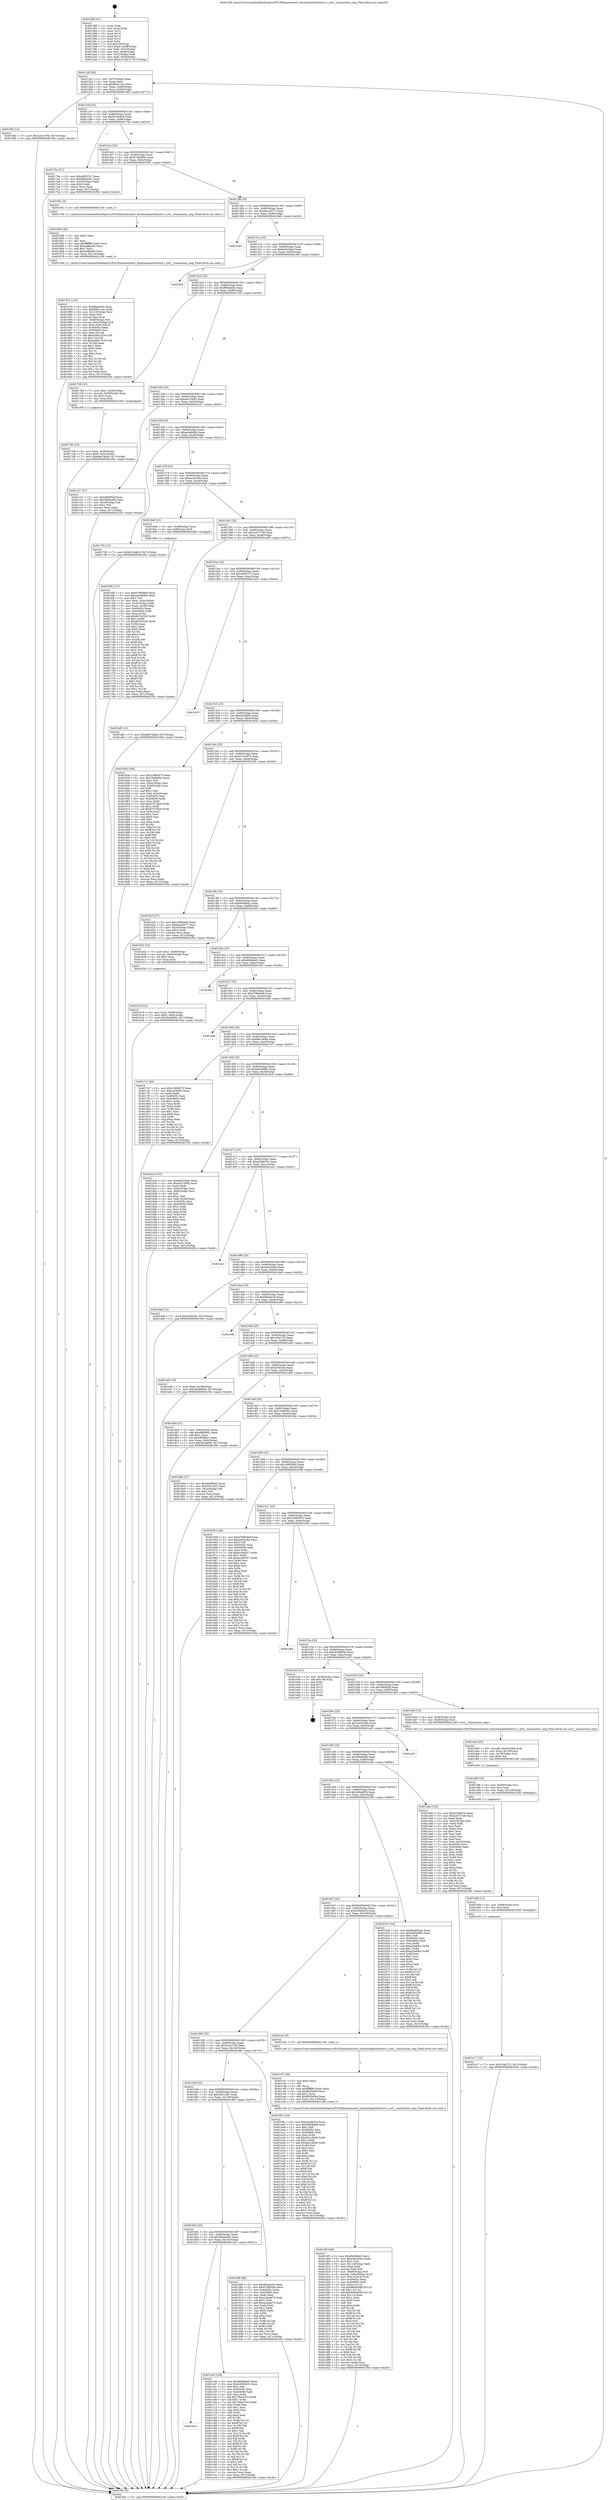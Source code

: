 digraph "0x401280" {
  label = "0x401280 (/mnt/c/Users/mathe/Desktop/tcc/POCII/binaries/extr_linuxtoolsperfutilsort.c_sort__transaction_cmp_Final-ollvm.out::main(0))"
  labelloc = "t"
  node[shape=record]

  Entry [label="",width=0.3,height=0.3,shape=circle,fillcolor=black,style=filled]
  "0x4012af" [label="{
     0x4012af [26]\l
     | [instrs]\l
     &nbsp;&nbsp;0x4012af \<+3\>: mov -0x7c(%rbp),%eax\l
     &nbsp;&nbsp;0x4012b2 \<+2\>: mov %eax,%ecx\l
     &nbsp;&nbsp;0x4012b4 \<+6\>: sub $0x809c11ec,%ecx\l
     &nbsp;&nbsp;0x4012ba \<+3\>: mov %eax,-0x80(%rbp)\l
     &nbsp;&nbsp;0x4012bd \<+6\>: mov %ecx,-0x84(%rbp)\l
     &nbsp;&nbsp;0x4012c3 \<+6\>: je 00000000004019f2 \<main+0x772\>\l
  }"]
  "0x4019f2" [label="{
     0x4019f2 [12]\l
     | [instrs]\l
     &nbsp;&nbsp;0x4019f2 \<+7\>: movl $0x5241e70d,-0x7c(%rbp)\l
     &nbsp;&nbsp;0x4019f9 \<+5\>: jmp 0000000000401f5e \<main+0xcde\>\l
  }"]
  "0x4012c9" [label="{
     0x4012c9 [25]\l
     | [instrs]\l
     &nbsp;&nbsp;0x4012c9 \<+5\>: jmp 00000000004012ce \<main+0x4e\>\l
     &nbsp;&nbsp;0x4012ce \<+3\>: mov -0x80(%rbp),%eax\l
     &nbsp;&nbsp;0x4012d1 \<+5\>: sub $0x8316a8c5,%eax\l
     &nbsp;&nbsp;0x4012d6 \<+6\>: mov %eax,-0x88(%rbp)\l
     &nbsp;&nbsp;0x4012dc \<+6\>: je 000000000040179e \<main+0x51e\>\l
  }"]
  Exit [label="",width=0.3,height=0.3,shape=circle,fillcolor=black,style=filled,peripheries=2]
  "0x40179e" [label="{
     0x40179e [27]\l
     | [instrs]\l
     &nbsp;&nbsp;0x40179e \<+5\>: mov $0xc6f557e7,%eax\l
     &nbsp;&nbsp;0x4017a3 \<+5\>: mov $0x9f6da442,%ecx\l
     &nbsp;&nbsp;0x4017a8 \<+3\>: mov -0x30(%rbp),%edx\l
     &nbsp;&nbsp;0x4017ab \<+3\>: cmp $0x0,%edx\l
     &nbsp;&nbsp;0x4017ae \<+3\>: cmove %ecx,%eax\l
     &nbsp;&nbsp;0x4017b1 \<+3\>: mov %eax,-0x7c(%rbp)\l
     &nbsp;&nbsp;0x4017b4 \<+5\>: jmp 0000000000401f5e \<main+0xcde\>\l
  }"]
  "0x4012e2" [label="{
     0x4012e2 [25]\l
     | [instrs]\l
     &nbsp;&nbsp;0x4012e2 \<+5\>: jmp 00000000004012e7 \<main+0x67\>\l
     &nbsp;&nbsp;0x4012e7 \<+3\>: mov -0x80(%rbp),%eax\l
     &nbsp;&nbsp;0x4012ea \<+5\>: sub $0x87db65bb,%eax\l
     &nbsp;&nbsp;0x4012ef \<+6\>: mov %eax,-0x8c(%rbp)\l
     &nbsp;&nbsp;0x4012f5 \<+6\>: je 0000000000401951 \<main+0x6d1\>\l
  }"]
  "0x401e17" [label="{
     0x401e17 [12]\l
     | [instrs]\l
     &nbsp;&nbsp;0x401e17 \<+7\>: movl $0x164a723,-0x7c(%rbp)\l
     &nbsp;&nbsp;0x401e1e \<+5\>: jmp 0000000000401f5e \<main+0xcde\>\l
  }"]
  "0x401951" [label="{
     0x401951 [5]\l
     | [instrs]\l
     &nbsp;&nbsp;0x401951 \<+5\>: call 0000000000401160 \<next_i\>\l
     | [calls]\l
     &nbsp;&nbsp;0x401160 \{1\} (/mnt/c/Users/mathe/Desktop/tcc/POCII/binaries/extr_linuxtoolsperfutilsort.c_sort__transaction_cmp_Final-ollvm.out::next_i)\l
  }"]
  "0x4012fb" [label="{
     0x4012fb [25]\l
     | [instrs]\l
     &nbsp;&nbsp;0x4012fb \<+5\>: jmp 0000000000401300 \<main+0x80\>\l
     &nbsp;&nbsp;0x401300 \<+3\>: mov -0x80(%rbp),%eax\l
     &nbsp;&nbsp;0x401303 \<+5\>: sub $0x9eac5077,%eax\l
     &nbsp;&nbsp;0x401308 \<+6\>: mov %eax,-0x90(%rbp)\l
     &nbsp;&nbsp;0x40130e \<+6\>: je 0000000000401640 \<main+0x3c0\>\l
  }"]
  "0x401e0b" [label="{
     0x401e0b [12]\l
     | [instrs]\l
     &nbsp;&nbsp;0x401e0b \<+4\>: mov -0x68(%rbp),%rsi\l
     &nbsp;&nbsp;0x401e0f \<+3\>: mov %rsi,%rdi\l
     &nbsp;&nbsp;0x401e12 \<+5\>: call 0000000000401030 \<free@plt\>\l
     | [calls]\l
     &nbsp;&nbsp;0x401030 \{1\} (unknown)\l
  }"]
  "0x401640" [label="{
     0x401640\l
  }", style=dashed]
  "0x401314" [label="{
     0x401314 [25]\l
     | [instrs]\l
     &nbsp;&nbsp;0x401314 \<+5\>: jmp 0000000000401319 \<main+0x99\>\l
     &nbsp;&nbsp;0x401319 \<+3\>: mov -0x80(%rbp),%eax\l
     &nbsp;&nbsp;0x40131c \<+5\>: sub $0x9ed22beb,%eax\l
     &nbsp;&nbsp;0x401321 \<+6\>: mov %eax,-0x94(%rbp)\l
     &nbsp;&nbsp;0x401327 \<+6\>: je 0000000000401f02 \<main+0xc82\>\l
  }"]
  "0x401df9" [label="{
     0x401df9 [18]\l
     | [instrs]\l
     &nbsp;&nbsp;0x401df9 \<+4\>: mov -0x58(%rbp),%rsi\l
     &nbsp;&nbsp;0x401dfd \<+3\>: mov %rsi,%rdi\l
     &nbsp;&nbsp;0x401e00 \<+6\>: mov %eax,-0x118(%rbp)\l
     &nbsp;&nbsp;0x401e06 \<+5\>: call 0000000000401030 \<free@plt\>\l
     | [calls]\l
     &nbsp;&nbsp;0x401030 \{1\} (unknown)\l
  }"]
  "0x401f02" [label="{
     0x401f02\l
  }", style=dashed]
  "0x40132d" [label="{
     0x40132d [25]\l
     | [instrs]\l
     &nbsp;&nbsp;0x40132d \<+5\>: jmp 0000000000401332 \<main+0xb2\>\l
     &nbsp;&nbsp;0x401332 \<+3\>: mov -0x80(%rbp),%eax\l
     &nbsp;&nbsp;0x401335 \<+5\>: sub $0x9f6da442,%eax\l
     &nbsp;&nbsp;0x40133a \<+6\>: mov %eax,-0x98(%rbp)\l
     &nbsp;&nbsp;0x401340 \<+6\>: je 00000000004017b9 \<main+0x539\>\l
  }"]
  "0x401de0" [label="{
     0x401de0 [25]\l
     | [instrs]\l
     &nbsp;&nbsp;0x401de0 \<+10\>: movabs $0x4020b6,%rdi\l
     &nbsp;&nbsp;0x401dea \<+4\>: mov %rax,-0x78(%rbp)\l
     &nbsp;&nbsp;0x401dee \<+4\>: mov -0x78(%rbp),%rsi\l
     &nbsp;&nbsp;0x401df2 \<+2\>: mov $0x0,%al\l
     &nbsp;&nbsp;0x401df4 \<+5\>: call 0000000000401040 \<printf@plt\>\l
     | [calls]\l
     &nbsp;&nbsp;0x401040 \{1\} (unknown)\l
  }"]
  "0x4017b9" [label="{
     0x4017b9 [23]\l
     | [instrs]\l
     &nbsp;&nbsp;0x4017b9 \<+7\>: movl $0x1,-0x50(%rbp)\l
     &nbsp;&nbsp;0x4017c0 \<+4\>: movslq -0x50(%rbp),%rax\l
     &nbsp;&nbsp;0x4017c4 \<+4\>: shl $0x3,%rax\l
     &nbsp;&nbsp;0x4017c8 \<+3\>: mov %rax,%rdi\l
     &nbsp;&nbsp;0x4017cb \<+5\>: call 0000000000401050 \<malloc@plt\>\l
     | [calls]\l
     &nbsp;&nbsp;0x401050 \{1\} (unknown)\l
  }"]
  "0x401346" [label="{
     0x401346 [25]\l
     | [instrs]\l
     &nbsp;&nbsp;0x401346 \<+5\>: jmp 000000000040134b \<main+0xcb\>\l
     &nbsp;&nbsp;0x40134b \<+3\>: mov -0x80(%rbp),%eax\l
     &nbsp;&nbsp;0x40134e \<+5\>: sub $0xa0c15b93,%eax\l
     &nbsp;&nbsp;0x401353 \<+6\>: mov %eax,-0x9c(%rbp)\l
     &nbsp;&nbsp;0x401359 \<+6\>: je 0000000000401c27 \<main+0x9a7\>\l
  }"]
  "0x401cff" [label="{
     0x401cff [169]\l
     | [instrs]\l
     &nbsp;&nbsp;0x401cff \<+5\>: mov $0xd6d08ad2,%ecx\l
     &nbsp;&nbsp;0x401d04 \<+5\>: mov $0xe4b020ee,%edx\l
     &nbsp;&nbsp;0x401d09 \<+3\>: mov $0x1,%sil\l
     &nbsp;&nbsp;0x401d0c \<+6\>: mov -0x114(%rbp),%edi\l
     &nbsp;&nbsp;0x401d12 \<+3\>: imul %eax,%edi\l
     &nbsp;&nbsp;0x401d15 \<+3\>: movslq %edi,%r8\l
     &nbsp;&nbsp;0x401d18 \<+4\>: mov -0x68(%rbp),%r9\l
     &nbsp;&nbsp;0x401d1c \<+4\>: movslq -0x6c(%rbp),%r10\l
     &nbsp;&nbsp;0x401d20 \<+4\>: mov %r8,(%r9,%r10,8)\l
     &nbsp;&nbsp;0x401d24 \<+7\>: mov 0x40405c,%eax\l
     &nbsp;&nbsp;0x401d2b \<+7\>: mov 0x404060,%edi\l
     &nbsp;&nbsp;0x401d32 \<+3\>: mov %eax,%r11d\l
     &nbsp;&nbsp;0x401d35 \<+7\>: sub $0x96dc85d8,%r11d\l
     &nbsp;&nbsp;0x401d3c \<+4\>: sub $0x1,%r11d\l
     &nbsp;&nbsp;0x401d40 \<+7\>: add $0x96dc85d8,%r11d\l
     &nbsp;&nbsp;0x401d47 \<+4\>: imul %r11d,%eax\l
     &nbsp;&nbsp;0x401d4b \<+3\>: and $0x1,%eax\l
     &nbsp;&nbsp;0x401d4e \<+3\>: cmp $0x0,%eax\l
     &nbsp;&nbsp;0x401d51 \<+3\>: sete %bl\l
     &nbsp;&nbsp;0x401d54 \<+3\>: cmp $0xa,%edi\l
     &nbsp;&nbsp;0x401d57 \<+4\>: setl %r14b\l
     &nbsp;&nbsp;0x401d5b \<+3\>: mov %bl,%r15b\l
     &nbsp;&nbsp;0x401d5e \<+4\>: xor $0xff,%r15b\l
     &nbsp;&nbsp;0x401d62 \<+3\>: mov %r14b,%r12b\l
     &nbsp;&nbsp;0x401d65 \<+4\>: xor $0xff,%r12b\l
     &nbsp;&nbsp;0x401d69 \<+4\>: xor $0x0,%sil\l
     &nbsp;&nbsp;0x401d6d \<+3\>: mov %r15b,%r13b\l
     &nbsp;&nbsp;0x401d70 \<+4\>: and $0x0,%r13b\l
     &nbsp;&nbsp;0x401d74 \<+3\>: and %sil,%bl\l
     &nbsp;&nbsp;0x401d77 \<+3\>: mov %r12b,%al\l
     &nbsp;&nbsp;0x401d7a \<+2\>: and $0x0,%al\l
     &nbsp;&nbsp;0x401d7c \<+3\>: and %sil,%r14b\l
     &nbsp;&nbsp;0x401d7f \<+3\>: or %bl,%r13b\l
     &nbsp;&nbsp;0x401d82 \<+3\>: or %r14b,%al\l
     &nbsp;&nbsp;0x401d85 \<+3\>: xor %al,%r13b\l
     &nbsp;&nbsp;0x401d88 \<+3\>: or %r12b,%r15b\l
     &nbsp;&nbsp;0x401d8b \<+4\>: xor $0xff,%r15b\l
     &nbsp;&nbsp;0x401d8f \<+4\>: or $0x0,%sil\l
     &nbsp;&nbsp;0x401d93 \<+3\>: and %sil,%r15b\l
     &nbsp;&nbsp;0x401d96 \<+3\>: or %r15b,%r13b\l
     &nbsp;&nbsp;0x401d99 \<+4\>: test $0x1,%r13b\l
     &nbsp;&nbsp;0x401d9d \<+3\>: cmovne %edx,%ecx\l
     &nbsp;&nbsp;0x401da0 \<+3\>: mov %ecx,-0x7c(%rbp)\l
     &nbsp;&nbsp;0x401da3 \<+5\>: jmp 0000000000401f5e \<main+0xcde\>\l
  }"]
  "0x401c27" [label="{
     0x401c27 [27]\l
     | [instrs]\l
     &nbsp;&nbsp;0x401c27 \<+5\>: mov $0x28bfd5af,%eax\l
     &nbsp;&nbsp;0x401c2c \<+5\>: mov $0x59b4e4d0,%ecx\l
     &nbsp;&nbsp;0x401c31 \<+3\>: mov -0x29(%rbp),%dl\l
     &nbsp;&nbsp;0x401c34 \<+3\>: test $0x1,%dl\l
     &nbsp;&nbsp;0x401c37 \<+3\>: cmovne %ecx,%eax\l
     &nbsp;&nbsp;0x401c3a \<+3\>: mov %eax,-0x7c(%rbp)\l
     &nbsp;&nbsp;0x401c3d \<+5\>: jmp 0000000000401f5e \<main+0xcde\>\l
  }"]
  "0x40135f" [label="{
     0x40135f [25]\l
     | [instrs]\l
     &nbsp;&nbsp;0x40135f \<+5\>: jmp 0000000000401364 \<main+0xe4\>\l
     &nbsp;&nbsp;0x401364 \<+3\>: mov -0x80(%rbp),%eax\l
     &nbsp;&nbsp;0x401367 \<+5\>: sub $0xaeba8db4,%eax\l
     &nbsp;&nbsp;0x40136c \<+6\>: mov %eax,-0xa0(%rbp)\l
     &nbsp;&nbsp;0x401372 \<+6\>: je 0000000000401792 \<main+0x512\>\l
  }"]
  "0x401cd7" [label="{
     0x401cd7 [40]\l
     | [instrs]\l
     &nbsp;&nbsp;0x401cd7 \<+5\>: mov $0x2,%ecx\l
     &nbsp;&nbsp;0x401cdc \<+1\>: cltd\l
     &nbsp;&nbsp;0x401cdd \<+2\>: idiv %ecx\l
     &nbsp;&nbsp;0x401cdf \<+6\>: imul $0xfffffffe,%edx,%ecx\l
     &nbsp;&nbsp;0x401ce5 \<+6\>: sub $0xf835a564,%ecx\l
     &nbsp;&nbsp;0x401ceb \<+3\>: add $0x1,%ecx\l
     &nbsp;&nbsp;0x401cee \<+6\>: add $0xf835a564,%ecx\l
     &nbsp;&nbsp;0x401cf4 \<+6\>: mov %ecx,-0x114(%rbp)\l
     &nbsp;&nbsp;0x401cfa \<+5\>: call 0000000000401160 \<next_i\>\l
     | [calls]\l
     &nbsp;&nbsp;0x401160 \{1\} (/mnt/c/Users/mathe/Desktop/tcc/POCII/binaries/extr_linuxtoolsperfutilsort.c_sort__transaction_cmp_Final-ollvm.out::next_i)\l
  }"]
  "0x401792" [label="{
     0x401792 [12]\l
     | [instrs]\l
     &nbsp;&nbsp;0x401792 \<+7\>: movl $0x8316a8c5,-0x7c(%rbp)\l
     &nbsp;&nbsp;0x401799 \<+5\>: jmp 0000000000401f5e \<main+0xcde\>\l
  }"]
  "0x401378" [label="{
     0x401378 [25]\l
     | [instrs]\l
     &nbsp;&nbsp;0x401378 \<+5\>: jmp 000000000040137d \<main+0xfd\>\l
     &nbsp;&nbsp;0x40137d \<+3\>: mov -0x80(%rbp),%eax\l
     &nbsp;&nbsp;0x401380 \<+5\>: sub $0xaec9cc6a,%eax\l
     &nbsp;&nbsp;0x401385 \<+6\>: mov %eax,-0xa4(%rbp)\l
     &nbsp;&nbsp;0x40138b \<+6\>: je 00000000004016e8 \<main+0x468\>\l
  }"]
  "0x40161b" [label="{
     0x40161b\l
  }", style=dashed]
  "0x4016e8" [label="{
     0x4016e8 [13]\l
     | [instrs]\l
     &nbsp;&nbsp;0x4016e8 \<+4\>: mov -0x48(%rbp),%rax\l
     &nbsp;&nbsp;0x4016ec \<+4\>: mov 0x8(%rax),%rdi\l
     &nbsp;&nbsp;0x4016f0 \<+5\>: call 0000000000401060 \<atoi@plt\>\l
     | [calls]\l
     &nbsp;&nbsp;0x401060 \{1\} (unknown)\l
  }"]
  "0x401391" [label="{
     0x401391 [25]\l
     | [instrs]\l
     &nbsp;&nbsp;0x401391 \<+5\>: jmp 0000000000401396 \<main+0x116\>\l
     &nbsp;&nbsp;0x401396 \<+3\>: mov -0x80(%rbp),%eax\l
     &nbsp;&nbsp;0x401399 \<+5\>: sub $0xc2d737a9,%eax\l
     &nbsp;&nbsp;0x40139e \<+6\>: mov %eax,-0xa8(%rbp)\l
     &nbsp;&nbsp;0x4013a4 \<+6\>: je 0000000000401af6 \<main+0x876\>\l
  }"]
  "0x401c42" [label="{
     0x401c42 [144]\l
     | [instrs]\l
     &nbsp;&nbsp;0x401c42 \<+5\>: mov $0xd6d08ad2,%eax\l
     &nbsp;&nbsp;0x401c47 \<+5\>: mov $0x429d0e33,%ecx\l
     &nbsp;&nbsp;0x401c4c \<+2\>: mov $0x1,%dl\l
     &nbsp;&nbsp;0x401c4e \<+7\>: mov 0x40405c,%esi\l
     &nbsp;&nbsp;0x401c55 \<+7\>: mov 0x404060,%edi\l
     &nbsp;&nbsp;0x401c5c \<+3\>: mov %esi,%r8d\l
     &nbsp;&nbsp;0x401c5f \<+7\>: add $0x74be4703,%r8d\l
     &nbsp;&nbsp;0x401c66 \<+4\>: sub $0x1,%r8d\l
     &nbsp;&nbsp;0x401c6a \<+7\>: sub $0x74be4703,%r8d\l
     &nbsp;&nbsp;0x401c71 \<+4\>: imul %r8d,%esi\l
     &nbsp;&nbsp;0x401c75 \<+3\>: and $0x1,%esi\l
     &nbsp;&nbsp;0x401c78 \<+3\>: cmp $0x0,%esi\l
     &nbsp;&nbsp;0x401c7b \<+4\>: sete %r9b\l
     &nbsp;&nbsp;0x401c7f \<+3\>: cmp $0xa,%edi\l
     &nbsp;&nbsp;0x401c82 \<+4\>: setl %r10b\l
     &nbsp;&nbsp;0x401c86 \<+3\>: mov %r9b,%r11b\l
     &nbsp;&nbsp;0x401c89 \<+4\>: xor $0xff,%r11b\l
     &nbsp;&nbsp;0x401c8d \<+3\>: mov %r10b,%bl\l
     &nbsp;&nbsp;0x401c90 \<+3\>: xor $0xff,%bl\l
     &nbsp;&nbsp;0x401c93 \<+3\>: xor $0x1,%dl\l
     &nbsp;&nbsp;0x401c96 \<+3\>: mov %r11b,%r14b\l
     &nbsp;&nbsp;0x401c99 \<+4\>: and $0xff,%r14b\l
     &nbsp;&nbsp;0x401c9d \<+3\>: and %dl,%r9b\l
     &nbsp;&nbsp;0x401ca0 \<+3\>: mov %bl,%r15b\l
     &nbsp;&nbsp;0x401ca3 \<+4\>: and $0xff,%r15b\l
     &nbsp;&nbsp;0x401ca7 \<+3\>: and %dl,%r10b\l
     &nbsp;&nbsp;0x401caa \<+3\>: or %r9b,%r14b\l
     &nbsp;&nbsp;0x401cad \<+3\>: or %r10b,%r15b\l
     &nbsp;&nbsp;0x401cb0 \<+3\>: xor %r15b,%r14b\l
     &nbsp;&nbsp;0x401cb3 \<+3\>: or %bl,%r11b\l
     &nbsp;&nbsp;0x401cb6 \<+4\>: xor $0xff,%r11b\l
     &nbsp;&nbsp;0x401cba \<+3\>: or $0x1,%dl\l
     &nbsp;&nbsp;0x401cbd \<+3\>: and %dl,%r11b\l
     &nbsp;&nbsp;0x401cc0 \<+3\>: or %r11b,%r14b\l
     &nbsp;&nbsp;0x401cc3 \<+4\>: test $0x1,%r14b\l
     &nbsp;&nbsp;0x401cc7 \<+3\>: cmovne %ecx,%eax\l
     &nbsp;&nbsp;0x401cca \<+3\>: mov %eax,-0x7c(%rbp)\l
     &nbsp;&nbsp;0x401ccd \<+5\>: jmp 0000000000401f5e \<main+0xcde\>\l
  }"]
  "0x401af6" [label="{
     0x401af6 [12]\l
     | [instrs]\l
     &nbsp;&nbsp;0x401af6 \<+7\>: movl $0xd8e7abbb,-0x7c(%rbp)\l
     &nbsp;&nbsp;0x401afd \<+5\>: jmp 0000000000401f5e \<main+0xcde\>\l
  }"]
  "0x4013aa" [label="{
     0x4013aa [25]\l
     | [instrs]\l
     &nbsp;&nbsp;0x4013aa \<+5\>: jmp 00000000004013af \<main+0x12f\>\l
     &nbsp;&nbsp;0x4013af \<+3\>: mov -0x80(%rbp),%eax\l
     &nbsp;&nbsp;0x4013b2 \<+5\>: sub $0xc6f557e7,%eax\l
     &nbsp;&nbsp;0x4013b7 \<+6\>: mov %eax,-0xac(%rbp)\l
     &nbsp;&nbsp;0x4013bd \<+6\>: je 0000000000401e23 \<main+0xba3\>\l
  }"]
  "0x401b19" [label="{
     0x401b19 [23]\l
     | [instrs]\l
     &nbsp;&nbsp;0x401b19 \<+4\>: mov %rax,-0x68(%rbp)\l
     &nbsp;&nbsp;0x401b1d \<+7\>: movl $0x0,-0x6c(%rbp)\l
     &nbsp;&nbsp;0x401b24 \<+7\>: movl $0x3b5a8f36,-0x7c(%rbp)\l
     &nbsp;&nbsp;0x401b2b \<+5\>: jmp 0000000000401f5e \<main+0xcde\>\l
  }"]
  "0x401e23" [label="{
     0x401e23\l
  }", style=dashed]
  "0x4013c3" [label="{
     0x4013c3 [25]\l
     | [instrs]\l
     &nbsp;&nbsp;0x4013c3 \<+5\>: jmp 00000000004013c8 \<main+0x148\>\l
     &nbsp;&nbsp;0x4013c8 \<+3\>: mov -0x80(%rbp),%eax\l
     &nbsp;&nbsp;0x4013cb \<+5\>: sub $0xca25fd5c,%eax\l
     &nbsp;&nbsp;0x4013d0 \<+6\>: mov %eax,-0xb0(%rbp)\l
     &nbsp;&nbsp;0x4013d6 \<+6\>: je 000000000040183a \<main+0x5ba\>\l
  }"]
  "0x40197e" [label="{
     0x40197e [116]\l
     | [instrs]\l
     &nbsp;&nbsp;0x40197e \<+5\>: mov $0xf9dabe3e,%ecx\l
     &nbsp;&nbsp;0x401983 \<+5\>: mov $0x809c11ec,%edx\l
     &nbsp;&nbsp;0x401988 \<+6\>: mov -0x110(%rbp),%esi\l
     &nbsp;&nbsp;0x40198e \<+3\>: imul %eax,%esi\l
     &nbsp;&nbsp;0x401991 \<+3\>: movslq %esi,%rdi\l
     &nbsp;&nbsp;0x401994 \<+4\>: mov -0x58(%rbp),%r8\l
     &nbsp;&nbsp;0x401998 \<+4\>: movslq -0x5c(%rbp),%r9\l
     &nbsp;&nbsp;0x40199c \<+4\>: mov %rdi,(%r8,%r9,8)\l
     &nbsp;&nbsp;0x4019a0 \<+7\>: mov 0x40405c,%eax\l
     &nbsp;&nbsp;0x4019a7 \<+7\>: mov 0x404060,%esi\l
     &nbsp;&nbsp;0x4019ae \<+3\>: mov %eax,%r10d\l
     &nbsp;&nbsp;0x4019b1 \<+7\>: add $0xacfdb13f,%r10d\l
     &nbsp;&nbsp;0x4019b8 \<+4\>: sub $0x1,%r10d\l
     &nbsp;&nbsp;0x4019bc \<+7\>: sub $0xacfdb13f,%r10d\l
     &nbsp;&nbsp;0x4019c3 \<+4\>: imul %r10d,%eax\l
     &nbsp;&nbsp;0x4019c7 \<+3\>: and $0x1,%eax\l
     &nbsp;&nbsp;0x4019ca \<+3\>: cmp $0x0,%eax\l
     &nbsp;&nbsp;0x4019cd \<+4\>: sete %r11b\l
     &nbsp;&nbsp;0x4019d1 \<+3\>: cmp $0xa,%esi\l
     &nbsp;&nbsp;0x4019d4 \<+3\>: setl %bl\l
     &nbsp;&nbsp;0x4019d7 \<+3\>: mov %r11b,%r14b\l
     &nbsp;&nbsp;0x4019da \<+3\>: and %bl,%r14b\l
     &nbsp;&nbsp;0x4019dd \<+3\>: xor %bl,%r11b\l
     &nbsp;&nbsp;0x4019e0 \<+3\>: or %r11b,%r14b\l
     &nbsp;&nbsp;0x4019e3 \<+4\>: test $0x1,%r14b\l
     &nbsp;&nbsp;0x4019e7 \<+3\>: cmovne %edx,%ecx\l
     &nbsp;&nbsp;0x4019ea \<+3\>: mov %ecx,-0x7c(%rbp)\l
     &nbsp;&nbsp;0x4019ed \<+5\>: jmp 0000000000401f5e \<main+0xcde\>\l
  }"]
  "0x40183a" [label="{
     0x40183a [164]\l
     | [instrs]\l
     &nbsp;&nbsp;0x40183a \<+5\>: mov $0x23994975,%eax\l
     &nbsp;&nbsp;0x40183f \<+5\>: mov $0x13e8095c,%ecx\l
     &nbsp;&nbsp;0x401844 \<+2\>: mov $0x1,%dl\l
     &nbsp;&nbsp;0x401846 \<+3\>: mov -0x5c(%rbp),%esi\l
     &nbsp;&nbsp;0x401849 \<+3\>: cmp -0x50(%rbp),%esi\l
     &nbsp;&nbsp;0x40184c \<+4\>: setl %dil\l
     &nbsp;&nbsp;0x401850 \<+4\>: and $0x1,%dil\l
     &nbsp;&nbsp;0x401854 \<+4\>: mov %dil,-0x2a(%rbp)\l
     &nbsp;&nbsp;0x401858 \<+7\>: mov 0x40405c,%esi\l
     &nbsp;&nbsp;0x40185f \<+8\>: mov 0x404060,%r8d\l
     &nbsp;&nbsp;0x401867 \<+3\>: mov %esi,%r9d\l
     &nbsp;&nbsp;0x40186a \<+7\>: add $0x6747dfa9,%r9d\l
     &nbsp;&nbsp;0x401871 \<+4\>: sub $0x1,%r9d\l
     &nbsp;&nbsp;0x401875 \<+7\>: sub $0x6747dfa9,%r9d\l
     &nbsp;&nbsp;0x40187c \<+4\>: imul %r9d,%esi\l
     &nbsp;&nbsp;0x401880 \<+3\>: and $0x1,%esi\l
     &nbsp;&nbsp;0x401883 \<+3\>: cmp $0x0,%esi\l
     &nbsp;&nbsp;0x401886 \<+4\>: sete %dil\l
     &nbsp;&nbsp;0x40188a \<+4\>: cmp $0xa,%r8d\l
     &nbsp;&nbsp;0x40188e \<+4\>: setl %r10b\l
     &nbsp;&nbsp;0x401892 \<+3\>: mov %dil,%r11b\l
     &nbsp;&nbsp;0x401895 \<+4\>: xor $0xff,%r11b\l
     &nbsp;&nbsp;0x401899 \<+3\>: mov %r10b,%bl\l
     &nbsp;&nbsp;0x40189c \<+3\>: xor $0xff,%bl\l
     &nbsp;&nbsp;0x40189f \<+3\>: xor $0x0,%dl\l
     &nbsp;&nbsp;0x4018a2 \<+3\>: mov %r11b,%r14b\l
     &nbsp;&nbsp;0x4018a5 \<+4\>: and $0x0,%r14b\l
     &nbsp;&nbsp;0x4018a9 \<+3\>: and %dl,%dil\l
     &nbsp;&nbsp;0x4018ac \<+3\>: mov %bl,%r15b\l
     &nbsp;&nbsp;0x4018af \<+4\>: and $0x0,%r15b\l
     &nbsp;&nbsp;0x4018b3 \<+3\>: and %dl,%r10b\l
     &nbsp;&nbsp;0x4018b6 \<+3\>: or %dil,%r14b\l
     &nbsp;&nbsp;0x4018b9 \<+3\>: or %r10b,%r15b\l
     &nbsp;&nbsp;0x4018bc \<+3\>: xor %r15b,%r14b\l
     &nbsp;&nbsp;0x4018bf \<+3\>: or %bl,%r11b\l
     &nbsp;&nbsp;0x4018c2 \<+4\>: xor $0xff,%r11b\l
     &nbsp;&nbsp;0x4018c6 \<+3\>: or $0x0,%dl\l
     &nbsp;&nbsp;0x4018c9 \<+3\>: and %dl,%r11b\l
     &nbsp;&nbsp;0x4018cc \<+3\>: or %r11b,%r14b\l
     &nbsp;&nbsp;0x4018cf \<+4\>: test $0x1,%r14b\l
     &nbsp;&nbsp;0x4018d3 \<+3\>: cmovne %ecx,%eax\l
     &nbsp;&nbsp;0x4018d6 \<+3\>: mov %eax,-0x7c(%rbp)\l
     &nbsp;&nbsp;0x4018d9 \<+5\>: jmp 0000000000401f5e \<main+0xcde\>\l
  }"]
  "0x4013dc" [label="{
     0x4013dc [25]\l
     | [instrs]\l
     &nbsp;&nbsp;0x4013dc \<+5\>: jmp 00000000004013e1 \<main+0x161\>\l
     &nbsp;&nbsp;0x4013e1 \<+3\>: mov -0x80(%rbp),%eax\l
     &nbsp;&nbsp;0x4013e4 \<+5\>: sub $0xd1314673,%eax\l
     &nbsp;&nbsp;0x4013e9 \<+6\>: mov %eax,-0xb4(%rbp)\l
     &nbsp;&nbsp;0x4013ef \<+6\>: je 0000000000401625 \<main+0x3a5\>\l
  }"]
  "0x401956" [label="{
     0x401956 [40]\l
     | [instrs]\l
     &nbsp;&nbsp;0x401956 \<+5\>: mov $0x2,%ecx\l
     &nbsp;&nbsp;0x40195b \<+1\>: cltd\l
     &nbsp;&nbsp;0x40195c \<+2\>: idiv %ecx\l
     &nbsp;&nbsp;0x40195e \<+6\>: imul $0xfffffffe,%edx,%ecx\l
     &nbsp;&nbsp;0x401964 \<+6\>: add $0xeaf8da60,%ecx\l
     &nbsp;&nbsp;0x40196a \<+3\>: add $0x1,%ecx\l
     &nbsp;&nbsp;0x40196d \<+6\>: sub $0xeaf8da60,%ecx\l
     &nbsp;&nbsp;0x401973 \<+6\>: mov %ecx,-0x110(%rbp)\l
     &nbsp;&nbsp;0x401979 \<+5\>: call 0000000000401160 \<next_i\>\l
     | [calls]\l
     &nbsp;&nbsp;0x401160 \{1\} (/mnt/c/Users/mathe/Desktop/tcc/POCII/binaries/extr_linuxtoolsperfutilsort.c_sort__transaction_cmp_Final-ollvm.out::next_i)\l
  }"]
  "0x401625" [label="{
     0x401625 [27]\l
     | [instrs]\l
     &nbsp;&nbsp;0x401625 \<+5\>: mov $0x19f9264b,%eax\l
     &nbsp;&nbsp;0x40162a \<+5\>: mov $0x9eac5077,%ecx\l
     &nbsp;&nbsp;0x40162f \<+3\>: mov -0x34(%rbp),%edx\l
     &nbsp;&nbsp;0x401632 \<+3\>: cmp $0x2,%edx\l
     &nbsp;&nbsp;0x401635 \<+3\>: cmovne %ecx,%eax\l
     &nbsp;&nbsp;0x401638 \<+3\>: mov %eax,-0x7c(%rbp)\l
     &nbsp;&nbsp;0x40163b \<+5\>: jmp 0000000000401f5e \<main+0xcde\>\l
  }"]
  "0x4013f5" [label="{
     0x4013f5 [25]\l
     | [instrs]\l
     &nbsp;&nbsp;0x4013f5 \<+5\>: jmp 00000000004013fa \<main+0x17a\>\l
     &nbsp;&nbsp;0x4013fa \<+3\>: mov -0x80(%rbp),%eax\l
     &nbsp;&nbsp;0x4013fd \<+5\>: sub $0xd64fb0a2,%eax\l
     &nbsp;&nbsp;0x401402 \<+6\>: mov %eax,-0xb8(%rbp)\l
     &nbsp;&nbsp;0x401408 \<+6\>: je 0000000000401b02 \<main+0x882\>\l
  }"]
  "0x401f5e" [label="{
     0x401f5e [5]\l
     | [instrs]\l
     &nbsp;&nbsp;0x401f5e \<+5\>: jmp 00000000004012af \<main+0x2f\>\l
  }"]
  "0x401280" [label="{
     0x401280 [47]\l
     | [instrs]\l
     &nbsp;&nbsp;0x401280 \<+1\>: push %rbp\l
     &nbsp;&nbsp;0x401281 \<+3\>: mov %rsp,%rbp\l
     &nbsp;&nbsp;0x401284 \<+2\>: push %r15\l
     &nbsp;&nbsp;0x401286 \<+2\>: push %r14\l
     &nbsp;&nbsp;0x401288 \<+2\>: push %r13\l
     &nbsp;&nbsp;0x40128a \<+2\>: push %r12\l
     &nbsp;&nbsp;0x40128c \<+1\>: push %rbx\l
     &nbsp;&nbsp;0x40128d \<+7\>: sub $0x108,%rsp\l
     &nbsp;&nbsp;0x401294 \<+7\>: movl $0x0,-0x38(%rbp)\l
     &nbsp;&nbsp;0x40129b \<+3\>: mov %edi,-0x3c(%rbp)\l
     &nbsp;&nbsp;0x40129e \<+4\>: mov %rsi,-0x48(%rbp)\l
     &nbsp;&nbsp;0x4012a2 \<+3\>: mov -0x3c(%rbp),%edi\l
     &nbsp;&nbsp;0x4012a5 \<+3\>: mov %edi,-0x34(%rbp)\l
     &nbsp;&nbsp;0x4012a8 \<+7\>: movl $0xd1314673,-0x7c(%rbp)\l
  }"]
  "0x401602" [label="{
     0x401602 [25]\l
     | [instrs]\l
     &nbsp;&nbsp;0x401602 \<+5\>: jmp 0000000000401607 \<main+0x387\>\l
     &nbsp;&nbsp;0x401607 \<+3\>: mov -0x80(%rbp),%eax\l
     &nbsp;&nbsp;0x40160a \<+5\>: sub $0x59b4e4d0,%eax\l
     &nbsp;&nbsp;0x40160f \<+6\>: mov %eax,-0x10c(%rbp)\l
     &nbsp;&nbsp;0x401615 \<+6\>: je 0000000000401c42 \<main+0x9c2\>\l
  }"]
  "0x401b02" [label="{
     0x401b02 [23]\l
     | [instrs]\l
     &nbsp;&nbsp;0x401b02 \<+7\>: movl $0x1,-0x60(%rbp)\l
     &nbsp;&nbsp;0x401b09 \<+4\>: movslq -0x60(%rbp),%rax\l
     &nbsp;&nbsp;0x401b0d \<+4\>: shl $0x3,%rax\l
     &nbsp;&nbsp;0x401b11 \<+3\>: mov %rax,%rdi\l
     &nbsp;&nbsp;0x401b14 \<+5\>: call 0000000000401050 \<malloc@plt\>\l
     | [calls]\l
     &nbsp;&nbsp;0x401050 \{1\} (unknown)\l
  }"]
  "0x40140e" [label="{
     0x40140e [25]\l
     | [instrs]\l
     &nbsp;&nbsp;0x40140e \<+5\>: jmp 0000000000401413 \<main+0x193\>\l
     &nbsp;&nbsp;0x401413 \<+3\>: mov -0x80(%rbp),%eax\l
     &nbsp;&nbsp;0x401416 \<+5\>: sub $0xd6d08ad2,%eax\l
     &nbsp;&nbsp;0x40141b \<+6\>: mov %eax,-0xbc(%rbp)\l
     &nbsp;&nbsp;0x401421 \<+6\>: je 0000000000401f0e \<main+0xc8e\>\l
  }"]
  "0x4018f9" [label="{
     0x4018f9 [88]\l
     | [instrs]\l
     &nbsp;&nbsp;0x4018f9 \<+5\>: mov $0xf9dabe3e,%eax\l
     &nbsp;&nbsp;0x4018fe \<+5\>: mov $0x87db65bb,%ecx\l
     &nbsp;&nbsp;0x401903 \<+7\>: mov 0x40405c,%edx\l
     &nbsp;&nbsp;0x40190a \<+7\>: mov 0x404060,%esi\l
     &nbsp;&nbsp;0x401911 \<+2\>: mov %edx,%edi\l
     &nbsp;&nbsp;0x401913 \<+6\>: sub $0xa2aade7d,%edi\l
     &nbsp;&nbsp;0x401919 \<+3\>: sub $0x1,%edi\l
     &nbsp;&nbsp;0x40191c \<+6\>: add $0xa2aade7d,%edi\l
     &nbsp;&nbsp;0x401922 \<+3\>: imul %edi,%edx\l
     &nbsp;&nbsp;0x401925 \<+3\>: and $0x1,%edx\l
     &nbsp;&nbsp;0x401928 \<+3\>: cmp $0x0,%edx\l
     &nbsp;&nbsp;0x40192b \<+4\>: sete %r8b\l
     &nbsp;&nbsp;0x40192f \<+3\>: cmp $0xa,%esi\l
     &nbsp;&nbsp;0x401932 \<+4\>: setl %r9b\l
     &nbsp;&nbsp;0x401936 \<+3\>: mov %r8b,%r10b\l
     &nbsp;&nbsp;0x401939 \<+3\>: and %r9b,%r10b\l
     &nbsp;&nbsp;0x40193c \<+3\>: xor %r9b,%r8b\l
     &nbsp;&nbsp;0x40193f \<+3\>: or %r8b,%r10b\l
     &nbsp;&nbsp;0x401942 \<+4\>: test $0x1,%r10b\l
     &nbsp;&nbsp;0x401946 \<+3\>: cmovne %ecx,%eax\l
     &nbsp;&nbsp;0x401949 \<+3\>: mov %eax,-0x7c(%rbp)\l
     &nbsp;&nbsp;0x40194c \<+5\>: jmp 0000000000401f5e \<main+0xcde\>\l
  }"]
  "0x401f0e" [label="{
     0x401f0e\l
  }", style=dashed]
  "0x401427" [label="{
     0x401427 [25]\l
     | [instrs]\l
     &nbsp;&nbsp;0x401427 \<+5\>: jmp 000000000040142c \<main+0x1ac\>\l
     &nbsp;&nbsp;0x40142c \<+3\>: mov -0x80(%rbp),%eax\l
     &nbsp;&nbsp;0x40142f \<+5\>: sub $0xd7966de9,%eax\l
     &nbsp;&nbsp;0x401434 \<+6\>: mov %eax,-0xc0(%rbp)\l
     &nbsp;&nbsp;0x40143a \<+6\>: je 0000000000401e68 \<main+0xbe8\>\l
  }"]
  "0x4015e9" [label="{
     0x4015e9 [25]\l
     | [instrs]\l
     &nbsp;&nbsp;0x4015e9 \<+5\>: jmp 00000000004015ee \<main+0x36e\>\l
     &nbsp;&nbsp;0x4015ee \<+3\>: mov -0x80(%rbp),%eax\l
     &nbsp;&nbsp;0x4015f1 \<+5\>: sub $0x53f1c2d1,%eax\l
     &nbsp;&nbsp;0x4015f6 \<+6\>: mov %eax,-0x108(%rbp)\l
     &nbsp;&nbsp;0x4015fc \<+6\>: je 00000000004018f9 \<main+0x679\>\l
  }"]
  "0x401e68" [label="{
     0x401e68\l
  }", style=dashed]
  "0x401440" [label="{
     0x401440 [25]\l
     | [instrs]\l
     &nbsp;&nbsp;0x401440 \<+5\>: jmp 0000000000401445 \<main+0x1c5\>\l
     &nbsp;&nbsp;0x401445 \<+3\>: mov -0x80(%rbp),%eax\l
     &nbsp;&nbsp;0x401448 \<+5\>: sub $0xd8e7abbb,%eax\l
     &nbsp;&nbsp;0x40144d \<+6\>: mov %eax,-0xc4(%rbp)\l
     &nbsp;&nbsp;0x401453 \<+6\>: je 00000000004017e7 \<main+0x567\>\l
  }"]
  "0x4019fe" [label="{
     0x4019fe [144]\l
     | [instrs]\l
     &nbsp;&nbsp;0x4019fe \<+5\>: mov $0xdc5d6d7e,%eax\l
     &nbsp;&nbsp;0x401a03 \<+5\>: mov $0x2f6b8d80,%ecx\l
     &nbsp;&nbsp;0x401a08 \<+2\>: mov $0x1,%dl\l
     &nbsp;&nbsp;0x401a0a \<+7\>: mov 0x40405c,%esi\l
     &nbsp;&nbsp;0x401a11 \<+7\>: mov 0x404060,%edi\l
     &nbsp;&nbsp;0x401a18 \<+3\>: mov %esi,%r8d\l
     &nbsp;&nbsp;0x401a1b \<+7\>: sub $0x4bc1d546,%r8d\l
     &nbsp;&nbsp;0x401a22 \<+4\>: sub $0x1,%r8d\l
     &nbsp;&nbsp;0x401a26 \<+7\>: add $0x4bc1d546,%r8d\l
     &nbsp;&nbsp;0x401a2d \<+4\>: imul %r8d,%esi\l
     &nbsp;&nbsp;0x401a31 \<+3\>: and $0x1,%esi\l
     &nbsp;&nbsp;0x401a34 \<+3\>: cmp $0x0,%esi\l
     &nbsp;&nbsp;0x401a37 \<+4\>: sete %r9b\l
     &nbsp;&nbsp;0x401a3b \<+3\>: cmp $0xa,%edi\l
     &nbsp;&nbsp;0x401a3e \<+4\>: setl %r10b\l
     &nbsp;&nbsp;0x401a42 \<+3\>: mov %r9b,%r11b\l
     &nbsp;&nbsp;0x401a45 \<+4\>: xor $0xff,%r11b\l
     &nbsp;&nbsp;0x401a49 \<+3\>: mov %r10b,%bl\l
     &nbsp;&nbsp;0x401a4c \<+3\>: xor $0xff,%bl\l
     &nbsp;&nbsp;0x401a4f \<+3\>: xor $0x0,%dl\l
     &nbsp;&nbsp;0x401a52 \<+3\>: mov %r11b,%r14b\l
     &nbsp;&nbsp;0x401a55 \<+4\>: and $0x0,%r14b\l
     &nbsp;&nbsp;0x401a59 \<+3\>: and %dl,%r9b\l
     &nbsp;&nbsp;0x401a5c \<+3\>: mov %bl,%r15b\l
     &nbsp;&nbsp;0x401a5f \<+4\>: and $0x0,%r15b\l
     &nbsp;&nbsp;0x401a63 \<+3\>: and %dl,%r10b\l
     &nbsp;&nbsp;0x401a66 \<+3\>: or %r9b,%r14b\l
     &nbsp;&nbsp;0x401a69 \<+3\>: or %r10b,%r15b\l
     &nbsp;&nbsp;0x401a6c \<+3\>: xor %r15b,%r14b\l
     &nbsp;&nbsp;0x401a6f \<+3\>: or %bl,%r11b\l
     &nbsp;&nbsp;0x401a72 \<+4\>: xor $0xff,%r11b\l
     &nbsp;&nbsp;0x401a76 \<+3\>: or $0x0,%dl\l
     &nbsp;&nbsp;0x401a79 \<+3\>: and %dl,%r11b\l
     &nbsp;&nbsp;0x401a7c \<+3\>: or %r11b,%r14b\l
     &nbsp;&nbsp;0x401a7f \<+4\>: test $0x1,%r14b\l
     &nbsp;&nbsp;0x401a83 \<+3\>: cmovne %ecx,%eax\l
     &nbsp;&nbsp;0x401a86 \<+3\>: mov %eax,-0x7c(%rbp)\l
     &nbsp;&nbsp;0x401a89 \<+5\>: jmp 0000000000401f5e \<main+0xcde\>\l
  }"]
  "0x4017e7" [label="{
     0x4017e7 [83]\l
     | [instrs]\l
     &nbsp;&nbsp;0x4017e7 \<+5\>: mov $0x23994975,%eax\l
     &nbsp;&nbsp;0x4017ec \<+5\>: mov $0xca25fd5c,%ecx\l
     &nbsp;&nbsp;0x4017f1 \<+2\>: xor %edx,%edx\l
     &nbsp;&nbsp;0x4017f3 \<+7\>: mov 0x40405c,%esi\l
     &nbsp;&nbsp;0x4017fa \<+7\>: mov 0x404060,%edi\l
     &nbsp;&nbsp;0x401801 \<+3\>: sub $0x1,%edx\l
     &nbsp;&nbsp;0x401804 \<+3\>: mov %esi,%r8d\l
     &nbsp;&nbsp;0x401807 \<+3\>: add %edx,%r8d\l
     &nbsp;&nbsp;0x40180a \<+4\>: imul %r8d,%esi\l
     &nbsp;&nbsp;0x40180e \<+3\>: and $0x1,%esi\l
     &nbsp;&nbsp;0x401811 \<+3\>: cmp $0x0,%esi\l
     &nbsp;&nbsp;0x401814 \<+4\>: sete %r9b\l
     &nbsp;&nbsp;0x401818 \<+3\>: cmp $0xa,%edi\l
     &nbsp;&nbsp;0x40181b \<+4\>: setl %r10b\l
     &nbsp;&nbsp;0x40181f \<+3\>: mov %r9b,%r11b\l
     &nbsp;&nbsp;0x401822 \<+3\>: and %r10b,%r11b\l
     &nbsp;&nbsp;0x401825 \<+3\>: xor %r10b,%r9b\l
     &nbsp;&nbsp;0x401828 \<+3\>: or %r9b,%r11b\l
     &nbsp;&nbsp;0x40182b \<+4\>: test $0x1,%r11b\l
     &nbsp;&nbsp;0x40182f \<+3\>: cmovne %ecx,%eax\l
     &nbsp;&nbsp;0x401832 \<+3\>: mov %eax,-0x7c(%rbp)\l
     &nbsp;&nbsp;0x401835 \<+5\>: jmp 0000000000401f5e \<main+0xcde\>\l
  }"]
  "0x401459" [label="{
     0x401459 [25]\l
     | [instrs]\l
     &nbsp;&nbsp;0x401459 \<+5\>: jmp 000000000040145e \<main+0x1de\>\l
     &nbsp;&nbsp;0x40145e \<+3\>: mov -0x80(%rbp),%eax\l
     &nbsp;&nbsp;0x401461 \<+5\>: sub $0xda55d882,%eax\l
     &nbsp;&nbsp;0x401466 \<+6\>: mov %eax,-0xc8(%rbp)\l
     &nbsp;&nbsp;0x40146c \<+6\>: je 0000000000401bc0 \<main+0x940\>\l
  }"]
  "0x4015d0" [label="{
     0x4015d0 [25]\l
     | [instrs]\l
     &nbsp;&nbsp;0x4015d0 \<+5\>: jmp 00000000004015d5 \<main+0x355\>\l
     &nbsp;&nbsp;0x4015d5 \<+3\>: mov -0x80(%rbp),%eax\l
     &nbsp;&nbsp;0x4015d8 \<+5\>: sub $0x5241e70d,%eax\l
     &nbsp;&nbsp;0x4015dd \<+6\>: mov %eax,-0x104(%rbp)\l
     &nbsp;&nbsp;0x4015e3 \<+6\>: je 00000000004019fe \<main+0x77e\>\l
  }"]
  "0x401bc0" [label="{
     0x401bc0 [103]\l
     | [instrs]\l
     &nbsp;&nbsp;0x401bc0 \<+5\>: mov $0x9ed22beb,%eax\l
     &nbsp;&nbsp;0x401bc5 \<+5\>: mov $0xa0c15b93,%ecx\l
     &nbsp;&nbsp;0x401bca \<+2\>: xor %edx,%edx\l
     &nbsp;&nbsp;0x401bcc \<+3\>: mov -0x6c(%rbp),%esi\l
     &nbsp;&nbsp;0x401bcf \<+3\>: cmp -0x60(%rbp),%esi\l
     &nbsp;&nbsp;0x401bd2 \<+4\>: setl %dil\l
     &nbsp;&nbsp;0x401bd6 \<+4\>: and $0x1,%dil\l
     &nbsp;&nbsp;0x401bda \<+4\>: mov %dil,-0x29(%rbp)\l
     &nbsp;&nbsp;0x401bde \<+7\>: mov 0x40405c,%esi\l
     &nbsp;&nbsp;0x401be5 \<+8\>: mov 0x404060,%r8d\l
     &nbsp;&nbsp;0x401bed \<+3\>: sub $0x1,%edx\l
     &nbsp;&nbsp;0x401bf0 \<+3\>: mov %esi,%r9d\l
     &nbsp;&nbsp;0x401bf3 \<+3\>: add %edx,%r9d\l
     &nbsp;&nbsp;0x401bf6 \<+4\>: imul %r9d,%esi\l
     &nbsp;&nbsp;0x401bfa \<+3\>: and $0x1,%esi\l
     &nbsp;&nbsp;0x401bfd \<+3\>: cmp $0x0,%esi\l
     &nbsp;&nbsp;0x401c00 \<+4\>: sete %dil\l
     &nbsp;&nbsp;0x401c04 \<+4\>: cmp $0xa,%r8d\l
     &nbsp;&nbsp;0x401c08 \<+4\>: setl %r10b\l
     &nbsp;&nbsp;0x401c0c \<+3\>: mov %dil,%r11b\l
     &nbsp;&nbsp;0x401c0f \<+3\>: and %r10b,%r11b\l
     &nbsp;&nbsp;0x401c12 \<+3\>: xor %r10b,%dil\l
     &nbsp;&nbsp;0x401c15 \<+3\>: or %dil,%r11b\l
     &nbsp;&nbsp;0x401c18 \<+4\>: test $0x1,%r11b\l
     &nbsp;&nbsp;0x401c1c \<+3\>: cmovne %ecx,%eax\l
     &nbsp;&nbsp;0x401c1f \<+3\>: mov %eax,-0x7c(%rbp)\l
     &nbsp;&nbsp;0x401c22 \<+5\>: jmp 0000000000401f5e \<main+0xcde\>\l
  }"]
  "0x401472" [label="{
     0x401472 [25]\l
     | [instrs]\l
     &nbsp;&nbsp;0x401472 \<+5\>: jmp 0000000000401477 \<main+0x1f7\>\l
     &nbsp;&nbsp;0x401477 \<+3\>: mov -0x80(%rbp),%eax\l
     &nbsp;&nbsp;0x40147a \<+5\>: sub $0xdc5d6d7e,%eax\l
     &nbsp;&nbsp;0x40147f \<+6\>: mov %eax,-0xcc(%rbp)\l
     &nbsp;&nbsp;0x401485 \<+6\>: je 0000000000401ee1 \<main+0xc61\>\l
  }"]
  "0x401cd2" [label="{
     0x401cd2 [5]\l
     | [instrs]\l
     &nbsp;&nbsp;0x401cd2 \<+5\>: call 0000000000401160 \<next_i\>\l
     | [calls]\l
     &nbsp;&nbsp;0x401160 \{1\} (/mnt/c/Users/mathe/Desktop/tcc/POCII/binaries/extr_linuxtoolsperfutilsort.c_sort__transaction_cmp_Final-ollvm.out::next_i)\l
  }"]
  "0x401ee1" [label="{
     0x401ee1\l
  }", style=dashed]
  "0x40148b" [label="{
     0x40148b [25]\l
     | [instrs]\l
     &nbsp;&nbsp;0x40148b \<+5\>: jmp 0000000000401490 \<main+0x210\>\l
     &nbsp;&nbsp;0x401490 \<+3\>: mov -0x80(%rbp),%eax\l
     &nbsp;&nbsp;0x401493 \<+5\>: sub $0xe4b020ee,%eax\l
     &nbsp;&nbsp;0x401498 \<+6\>: mov %eax,-0xd0(%rbp)\l
     &nbsp;&nbsp;0x40149e \<+6\>: je 0000000000401da8 \<main+0xb28\>\l
  }"]
  "0x4015b7" [label="{
     0x4015b7 [25]\l
     | [instrs]\l
     &nbsp;&nbsp;0x4015b7 \<+5\>: jmp 00000000004015bc \<main+0x33c\>\l
     &nbsp;&nbsp;0x4015bc \<+3\>: mov -0x80(%rbp),%eax\l
     &nbsp;&nbsp;0x4015bf \<+5\>: sub $0x429d0e33,%eax\l
     &nbsp;&nbsp;0x4015c4 \<+6\>: mov %eax,-0x100(%rbp)\l
     &nbsp;&nbsp;0x4015ca \<+6\>: je 0000000000401cd2 \<main+0xa52\>\l
  }"]
  "0x401da8" [label="{
     0x401da8 [12]\l
     | [instrs]\l
     &nbsp;&nbsp;0x401da8 \<+7\>: movl $0xa5562be,-0x7c(%rbp)\l
     &nbsp;&nbsp;0x401daf \<+5\>: jmp 0000000000401f5e \<main+0xcde\>\l
  }"]
  "0x4014a4" [label="{
     0x4014a4 [25]\l
     | [instrs]\l
     &nbsp;&nbsp;0x4014a4 \<+5\>: jmp 00000000004014a9 \<main+0x229\>\l
     &nbsp;&nbsp;0x4014a9 \<+3\>: mov -0x80(%rbp),%eax\l
     &nbsp;&nbsp;0x4014ac \<+5\>: sub $0xf9dabe3e,%eax\l
     &nbsp;&nbsp;0x4014b1 \<+6\>: mov %eax,-0xd4(%rbp)\l
     &nbsp;&nbsp;0x4014b7 \<+6\>: je 0000000000401e90 \<main+0xc10\>\l
  }"]
  "0x401b30" [label="{
     0x401b30 [144]\l
     | [instrs]\l
     &nbsp;&nbsp;0x401b30 \<+5\>: mov $0x9ed22beb,%eax\l
     &nbsp;&nbsp;0x401b35 \<+5\>: mov $0xda55d882,%ecx\l
     &nbsp;&nbsp;0x401b3a \<+2\>: mov $0x1,%dl\l
     &nbsp;&nbsp;0x401b3c \<+7\>: mov 0x40405c,%esi\l
     &nbsp;&nbsp;0x401b43 \<+7\>: mov 0x404060,%edi\l
     &nbsp;&nbsp;0x401b4a \<+3\>: mov %esi,%r8d\l
     &nbsp;&nbsp;0x401b4d \<+7\>: sub $0xa20a68cc,%r8d\l
     &nbsp;&nbsp;0x401b54 \<+4\>: sub $0x1,%r8d\l
     &nbsp;&nbsp;0x401b58 \<+7\>: add $0xa20a68cc,%r8d\l
     &nbsp;&nbsp;0x401b5f \<+4\>: imul %r8d,%esi\l
     &nbsp;&nbsp;0x401b63 \<+3\>: and $0x1,%esi\l
     &nbsp;&nbsp;0x401b66 \<+3\>: cmp $0x0,%esi\l
     &nbsp;&nbsp;0x401b69 \<+4\>: sete %r9b\l
     &nbsp;&nbsp;0x401b6d \<+3\>: cmp $0xa,%edi\l
     &nbsp;&nbsp;0x401b70 \<+4\>: setl %r10b\l
     &nbsp;&nbsp;0x401b74 \<+3\>: mov %r9b,%r11b\l
     &nbsp;&nbsp;0x401b77 \<+4\>: xor $0xff,%r11b\l
     &nbsp;&nbsp;0x401b7b \<+3\>: mov %r10b,%bl\l
     &nbsp;&nbsp;0x401b7e \<+3\>: xor $0xff,%bl\l
     &nbsp;&nbsp;0x401b81 \<+3\>: xor $0x1,%dl\l
     &nbsp;&nbsp;0x401b84 \<+3\>: mov %r11b,%r14b\l
     &nbsp;&nbsp;0x401b87 \<+4\>: and $0xff,%r14b\l
     &nbsp;&nbsp;0x401b8b \<+3\>: and %dl,%r9b\l
     &nbsp;&nbsp;0x401b8e \<+3\>: mov %bl,%r15b\l
     &nbsp;&nbsp;0x401b91 \<+4\>: and $0xff,%r15b\l
     &nbsp;&nbsp;0x401b95 \<+3\>: and %dl,%r10b\l
     &nbsp;&nbsp;0x401b98 \<+3\>: or %r9b,%r14b\l
     &nbsp;&nbsp;0x401b9b \<+3\>: or %r10b,%r15b\l
     &nbsp;&nbsp;0x401b9e \<+3\>: xor %r15b,%r14b\l
     &nbsp;&nbsp;0x401ba1 \<+3\>: or %bl,%r11b\l
     &nbsp;&nbsp;0x401ba4 \<+4\>: xor $0xff,%r11b\l
     &nbsp;&nbsp;0x401ba8 \<+3\>: or $0x1,%dl\l
     &nbsp;&nbsp;0x401bab \<+3\>: and %dl,%r11b\l
     &nbsp;&nbsp;0x401bae \<+3\>: or %r11b,%r14b\l
     &nbsp;&nbsp;0x401bb1 \<+4\>: test $0x1,%r14b\l
     &nbsp;&nbsp;0x401bb5 \<+3\>: cmovne %ecx,%eax\l
     &nbsp;&nbsp;0x401bb8 \<+3\>: mov %eax,-0x7c(%rbp)\l
     &nbsp;&nbsp;0x401bbb \<+5\>: jmp 0000000000401f5e \<main+0xcde\>\l
  }"]
  "0x401e90" [label="{
     0x401e90\l
  }", style=dashed]
  "0x4014bd" [label="{
     0x4014bd [25]\l
     | [instrs]\l
     &nbsp;&nbsp;0x4014bd \<+5\>: jmp 00000000004014c2 \<main+0x242\>\l
     &nbsp;&nbsp;0x4014c2 \<+3\>: mov -0x80(%rbp),%eax\l
     &nbsp;&nbsp;0x4014c5 \<+5\>: sub $0x164a723,%eax\l
     &nbsp;&nbsp;0x4014ca \<+6\>: mov %eax,-0xd8(%rbp)\l
     &nbsp;&nbsp;0x4014d0 \<+6\>: je 0000000000401e40 \<main+0xbc0\>\l
  }"]
  "0x40159e" [label="{
     0x40159e [25]\l
     | [instrs]\l
     &nbsp;&nbsp;0x40159e \<+5\>: jmp 00000000004015a3 \<main+0x323\>\l
     &nbsp;&nbsp;0x4015a3 \<+3\>: mov -0x80(%rbp),%eax\l
     &nbsp;&nbsp;0x4015a6 \<+5\>: sub $0x3b5a8f36,%eax\l
     &nbsp;&nbsp;0x4015ab \<+6\>: mov %eax,-0xfc(%rbp)\l
     &nbsp;&nbsp;0x4015b1 \<+6\>: je 0000000000401b30 \<main+0x8b0\>\l
  }"]
  "0x401e40" [label="{
     0x401e40 [19]\l
     | [instrs]\l
     &nbsp;&nbsp;0x401e40 \<+7\>: movl $0x0,-0x38(%rbp)\l
     &nbsp;&nbsp;0x401e47 \<+7\>: movl $0x2636b859,-0x7c(%rbp)\l
     &nbsp;&nbsp;0x401e4e \<+5\>: jmp 0000000000401f5e \<main+0xcde\>\l
  }"]
  "0x4014d6" [label="{
     0x4014d6 [25]\l
     | [instrs]\l
     &nbsp;&nbsp;0x4014d6 \<+5\>: jmp 00000000004014db \<main+0x25b\>\l
     &nbsp;&nbsp;0x4014db \<+3\>: mov -0x80(%rbp),%eax\l
     &nbsp;&nbsp;0x4014de \<+5\>: sub $0xa5562be,%eax\l
     &nbsp;&nbsp;0x4014e3 \<+6\>: mov %eax,-0xdc(%rbp)\l
     &nbsp;&nbsp;0x4014e9 \<+6\>: je 0000000000401db4 \<main+0xb34\>\l
  }"]
  "0x401a8e" [label="{
     0x401a8e [104]\l
     | [instrs]\l
     &nbsp;&nbsp;0x401a8e \<+5\>: mov $0xdc5d6d7e,%eax\l
     &nbsp;&nbsp;0x401a93 \<+5\>: mov $0xc2d737a9,%ecx\l
     &nbsp;&nbsp;0x401a98 \<+2\>: xor %edx,%edx\l
     &nbsp;&nbsp;0x401a9a \<+3\>: mov -0x5c(%rbp),%esi\l
     &nbsp;&nbsp;0x401a9d \<+2\>: mov %edx,%edi\l
     &nbsp;&nbsp;0x401a9f \<+2\>: sub %esi,%edi\l
     &nbsp;&nbsp;0x401aa1 \<+2\>: mov %edx,%esi\l
     &nbsp;&nbsp;0x401aa3 \<+3\>: sub $0x1,%esi\l
     &nbsp;&nbsp;0x401aa6 \<+2\>: add %esi,%edi\l
     &nbsp;&nbsp;0x401aa8 \<+2\>: mov %edx,%esi\l
     &nbsp;&nbsp;0x401aaa \<+2\>: sub %edi,%esi\l
     &nbsp;&nbsp;0x401aac \<+3\>: mov %esi,-0x5c(%rbp)\l
     &nbsp;&nbsp;0x401aaf \<+7\>: mov 0x40405c,%esi\l
     &nbsp;&nbsp;0x401ab6 \<+7\>: mov 0x404060,%edi\l
     &nbsp;&nbsp;0x401abd \<+3\>: sub $0x1,%edx\l
     &nbsp;&nbsp;0x401ac0 \<+3\>: mov %esi,%r8d\l
     &nbsp;&nbsp;0x401ac3 \<+3\>: add %edx,%r8d\l
     &nbsp;&nbsp;0x401ac6 \<+4\>: imul %r8d,%esi\l
     &nbsp;&nbsp;0x401aca \<+3\>: and $0x1,%esi\l
     &nbsp;&nbsp;0x401acd \<+3\>: cmp $0x0,%esi\l
     &nbsp;&nbsp;0x401ad0 \<+4\>: sete %r9b\l
     &nbsp;&nbsp;0x401ad4 \<+3\>: cmp $0xa,%edi\l
     &nbsp;&nbsp;0x401ad7 \<+4\>: setl %r10b\l
     &nbsp;&nbsp;0x401adb \<+3\>: mov %r9b,%r11b\l
     &nbsp;&nbsp;0x401ade \<+3\>: and %r10b,%r11b\l
     &nbsp;&nbsp;0x401ae1 \<+3\>: xor %r10b,%r9b\l
     &nbsp;&nbsp;0x401ae4 \<+3\>: or %r9b,%r11b\l
     &nbsp;&nbsp;0x401ae7 \<+4\>: test $0x1,%r11b\l
     &nbsp;&nbsp;0x401aeb \<+3\>: cmovne %ecx,%eax\l
     &nbsp;&nbsp;0x401aee \<+3\>: mov %eax,-0x7c(%rbp)\l
     &nbsp;&nbsp;0x401af1 \<+5\>: jmp 0000000000401f5e \<main+0xcde\>\l
  }"]
  "0x401db4" [label="{
     0x401db4 [31]\l
     | [instrs]\l
     &nbsp;&nbsp;0x401db4 \<+3\>: mov -0x6c(%rbp),%eax\l
     &nbsp;&nbsp;0x401db7 \<+5\>: add $0xef68b8cc,%eax\l
     &nbsp;&nbsp;0x401dbc \<+3\>: add $0x1,%eax\l
     &nbsp;&nbsp;0x401dbf \<+5\>: sub $0xef68b8cc,%eax\l
     &nbsp;&nbsp;0x401dc4 \<+3\>: mov %eax,-0x6c(%rbp)\l
     &nbsp;&nbsp;0x401dc7 \<+7\>: movl $0x3b5a8f36,-0x7c(%rbp)\l
     &nbsp;&nbsp;0x401dce \<+5\>: jmp 0000000000401f5e \<main+0xcde\>\l
  }"]
  "0x4014ef" [label="{
     0x4014ef [25]\l
     | [instrs]\l
     &nbsp;&nbsp;0x4014ef \<+5\>: jmp 00000000004014f4 \<main+0x274\>\l
     &nbsp;&nbsp;0x4014f4 \<+3\>: mov -0x80(%rbp),%eax\l
     &nbsp;&nbsp;0x4014f7 \<+5\>: sub $0x13e8095c,%eax\l
     &nbsp;&nbsp;0x4014fc \<+6\>: mov %eax,-0xe0(%rbp)\l
     &nbsp;&nbsp;0x401502 \<+6\>: je 00000000004018de \<main+0x65e\>\l
  }"]
  "0x401585" [label="{
     0x401585 [25]\l
     | [instrs]\l
     &nbsp;&nbsp;0x401585 \<+5\>: jmp 000000000040158a \<main+0x30a\>\l
     &nbsp;&nbsp;0x40158a \<+3\>: mov -0x80(%rbp),%eax\l
     &nbsp;&nbsp;0x40158d \<+5\>: sub $0x2f6b8d80,%eax\l
     &nbsp;&nbsp;0x401592 \<+6\>: mov %eax,-0xf8(%rbp)\l
     &nbsp;&nbsp;0x401598 \<+6\>: je 0000000000401a8e \<main+0x80e\>\l
  }"]
  "0x4018de" [label="{
     0x4018de [27]\l
     | [instrs]\l
     &nbsp;&nbsp;0x4018de \<+5\>: mov $0xd64fb0a2,%eax\l
     &nbsp;&nbsp;0x4018e3 \<+5\>: mov $0x53f1c2d1,%ecx\l
     &nbsp;&nbsp;0x4018e8 \<+3\>: mov -0x2a(%rbp),%dl\l
     &nbsp;&nbsp;0x4018eb \<+3\>: test $0x1,%dl\l
     &nbsp;&nbsp;0x4018ee \<+3\>: cmovne %ecx,%eax\l
     &nbsp;&nbsp;0x4018f1 \<+3\>: mov %eax,-0x7c(%rbp)\l
     &nbsp;&nbsp;0x4018f4 \<+5\>: jmp 0000000000401f5e \<main+0xcde\>\l
  }"]
  "0x401508" [label="{
     0x401508 [25]\l
     | [instrs]\l
     &nbsp;&nbsp;0x401508 \<+5\>: jmp 000000000040150d \<main+0x28d\>\l
     &nbsp;&nbsp;0x40150d \<+3\>: mov -0x80(%rbp),%eax\l
     &nbsp;&nbsp;0x401510 \<+5\>: sub $0x19f9264b,%eax\l
     &nbsp;&nbsp;0x401515 \<+6\>: mov %eax,-0xe4(%rbp)\l
     &nbsp;&nbsp;0x40151b \<+6\>: je 0000000000401658 \<main+0x3d8\>\l
  }"]
  "0x401e2f" [label="{
     0x401e2f\l
  }", style=dashed]
  "0x401658" [label="{
     0x401658 [144]\l
     | [instrs]\l
     &nbsp;&nbsp;0x401658 \<+5\>: mov $0xd7966de9,%eax\l
     &nbsp;&nbsp;0x40165d \<+5\>: mov $0xaec9cc6a,%ecx\l
     &nbsp;&nbsp;0x401662 \<+2\>: mov $0x1,%dl\l
     &nbsp;&nbsp;0x401664 \<+7\>: mov 0x40405c,%esi\l
     &nbsp;&nbsp;0x40166b \<+7\>: mov 0x404060,%edi\l
     &nbsp;&nbsp;0x401672 \<+3\>: mov %esi,%r8d\l
     &nbsp;&nbsp;0x401675 \<+7\>: sub $0xac49a557,%r8d\l
     &nbsp;&nbsp;0x40167c \<+4\>: sub $0x1,%r8d\l
     &nbsp;&nbsp;0x401680 \<+7\>: add $0xac49a557,%r8d\l
     &nbsp;&nbsp;0x401687 \<+4\>: imul %r8d,%esi\l
     &nbsp;&nbsp;0x40168b \<+3\>: and $0x1,%esi\l
     &nbsp;&nbsp;0x40168e \<+3\>: cmp $0x0,%esi\l
     &nbsp;&nbsp;0x401691 \<+4\>: sete %r9b\l
     &nbsp;&nbsp;0x401695 \<+3\>: cmp $0xa,%edi\l
     &nbsp;&nbsp;0x401698 \<+4\>: setl %r10b\l
     &nbsp;&nbsp;0x40169c \<+3\>: mov %r9b,%r11b\l
     &nbsp;&nbsp;0x40169f \<+4\>: xor $0xff,%r11b\l
     &nbsp;&nbsp;0x4016a3 \<+3\>: mov %r10b,%bl\l
     &nbsp;&nbsp;0x4016a6 \<+3\>: xor $0xff,%bl\l
     &nbsp;&nbsp;0x4016a9 \<+3\>: xor $0x0,%dl\l
     &nbsp;&nbsp;0x4016ac \<+3\>: mov %r11b,%r14b\l
     &nbsp;&nbsp;0x4016af \<+4\>: and $0x0,%r14b\l
     &nbsp;&nbsp;0x4016b3 \<+3\>: and %dl,%r9b\l
     &nbsp;&nbsp;0x4016b6 \<+3\>: mov %bl,%r15b\l
     &nbsp;&nbsp;0x4016b9 \<+4\>: and $0x0,%r15b\l
     &nbsp;&nbsp;0x4016bd \<+3\>: and %dl,%r10b\l
     &nbsp;&nbsp;0x4016c0 \<+3\>: or %r9b,%r14b\l
     &nbsp;&nbsp;0x4016c3 \<+3\>: or %r10b,%r15b\l
     &nbsp;&nbsp;0x4016c6 \<+3\>: xor %r15b,%r14b\l
     &nbsp;&nbsp;0x4016c9 \<+3\>: or %bl,%r11b\l
     &nbsp;&nbsp;0x4016cc \<+4\>: xor $0xff,%r11b\l
     &nbsp;&nbsp;0x4016d0 \<+3\>: or $0x0,%dl\l
     &nbsp;&nbsp;0x4016d3 \<+3\>: and %dl,%r11b\l
     &nbsp;&nbsp;0x4016d6 \<+3\>: or %r11b,%r14b\l
     &nbsp;&nbsp;0x4016d9 \<+4\>: test $0x1,%r14b\l
     &nbsp;&nbsp;0x4016dd \<+3\>: cmovne %ecx,%eax\l
     &nbsp;&nbsp;0x4016e0 \<+3\>: mov %eax,-0x7c(%rbp)\l
     &nbsp;&nbsp;0x4016e3 \<+5\>: jmp 0000000000401f5e \<main+0xcde\>\l
  }"]
  "0x401521" [label="{
     0x401521 [25]\l
     | [instrs]\l
     &nbsp;&nbsp;0x401521 \<+5\>: jmp 0000000000401526 \<main+0x2a6\>\l
     &nbsp;&nbsp;0x401526 \<+3\>: mov -0x80(%rbp),%eax\l
     &nbsp;&nbsp;0x401529 \<+5\>: sub $0x23994975,%eax\l
     &nbsp;&nbsp;0x40152e \<+6\>: mov %eax,-0xe8(%rbp)\l
     &nbsp;&nbsp;0x401534 \<+6\>: je 0000000000401e84 \<main+0xc04\>\l
  }"]
  "0x4016f5" [label="{
     0x4016f5 [157]\l
     | [instrs]\l
     &nbsp;&nbsp;0x4016f5 \<+5\>: mov $0xd7966de9,%ecx\l
     &nbsp;&nbsp;0x4016fa \<+5\>: mov $0xaeba8db4,%edx\l
     &nbsp;&nbsp;0x4016ff \<+3\>: mov $0x1,%sil\l
     &nbsp;&nbsp;0x401702 \<+3\>: mov %eax,-0x4c(%rbp)\l
     &nbsp;&nbsp;0x401705 \<+3\>: mov -0x4c(%rbp),%eax\l
     &nbsp;&nbsp;0x401708 \<+3\>: mov %eax,-0x30(%rbp)\l
     &nbsp;&nbsp;0x40170b \<+7\>: mov 0x40405c,%eax\l
     &nbsp;&nbsp;0x401712 \<+8\>: mov 0x404060,%r8d\l
     &nbsp;&nbsp;0x40171a \<+3\>: mov %eax,%r9d\l
     &nbsp;&nbsp;0x40171d \<+7\>: add $0x9d7b3320,%r9d\l
     &nbsp;&nbsp;0x401724 \<+4\>: sub $0x1,%r9d\l
     &nbsp;&nbsp;0x401728 \<+7\>: sub $0x9d7b3320,%r9d\l
     &nbsp;&nbsp;0x40172f \<+4\>: imul %r9d,%eax\l
     &nbsp;&nbsp;0x401733 \<+3\>: and $0x1,%eax\l
     &nbsp;&nbsp;0x401736 \<+3\>: cmp $0x0,%eax\l
     &nbsp;&nbsp;0x401739 \<+4\>: sete %r10b\l
     &nbsp;&nbsp;0x40173d \<+4\>: cmp $0xa,%r8d\l
     &nbsp;&nbsp;0x401741 \<+4\>: setl %r11b\l
     &nbsp;&nbsp;0x401745 \<+3\>: mov %r10b,%bl\l
     &nbsp;&nbsp;0x401748 \<+3\>: xor $0xff,%bl\l
     &nbsp;&nbsp;0x40174b \<+3\>: mov %r11b,%r14b\l
     &nbsp;&nbsp;0x40174e \<+4\>: xor $0xff,%r14b\l
     &nbsp;&nbsp;0x401752 \<+4\>: xor $0x1,%sil\l
     &nbsp;&nbsp;0x401756 \<+3\>: mov %bl,%r15b\l
     &nbsp;&nbsp;0x401759 \<+4\>: and $0xff,%r15b\l
     &nbsp;&nbsp;0x40175d \<+3\>: and %sil,%r10b\l
     &nbsp;&nbsp;0x401760 \<+3\>: mov %r14b,%r12b\l
     &nbsp;&nbsp;0x401763 \<+4\>: and $0xff,%r12b\l
     &nbsp;&nbsp;0x401767 \<+3\>: and %sil,%r11b\l
     &nbsp;&nbsp;0x40176a \<+3\>: or %r10b,%r15b\l
     &nbsp;&nbsp;0x40176d \<+3\>: or %r11b,%r12b\l
     &nbsp;&nbsp;0x401770 \<+3\>: xor %r12b,%r15b\l
     &nbsp;&nbsp;0x401773 \<+3\>: or %r14b,%bl\l
     &nbsp;&nbsp;0x401776 \<+3\>: xor $0xff,%bl\l
     &nbsp;&nbsp;0x401779 \<+4\>: or $0x1,%sil\l
     &nbsp;&nbsp;0x40177d \<+3\>: and %sil,%bl\l
     &nbsp;&nbsp;0x401780 \<+3\>: or %bl,%r15b\l
     &nbsp;&nbsp;0x401783 \<+4\>: test $0x1,%r15b\l
     &nbsp;&nbsp;0x401787 \<+3\>: cmovne %edx,%ecx\l
     &nbsp;&nbsp;0x40178a \<+3\>: mov %ecx,-0x7c(%rbp)\l
     &nbsp;&nbsp;0x40178d \<+5\>: jmp 0000000000401f5e \<main+0xcde\>\l
  }"]
  "0x4017d0" [label="{
     0x4017d0 [23]\l
     | [instrs]\l
     &nbsp;&nbsp;0x4017d0 \<+4\>: mov %rax,-0x58(%rbp)\l
     &nbsp;&nbsp;0x4017d4 \<+7\>: movl $0x0,-0x5c(%rbp)\l
     &nbsp;&nbsp;0x4017db \<+7\>: movl $0xd8e7abbb,-0x7c(%rbp)\l
     &nbsp;&nbsp;0x4017e2 \<+5\>: jmp 0000000000401f5e \<main+0xcde\>\l
  }"]
  "0x40156c" [label="{
     0x40156c [25]\l
     | [instrs]\l
     &nbsp;&nbsp;0x40156c \<+5\>: jmp 0000000000401571 \<main+0x2f1\>\l
     &nbsp;&nbsp;0x401571 \<+3\>: mov -0x80(%rbp),%eax\l
     &nbsp;&nbsp;0x401574 \<+5\>: sub $0x2cd3242d,%eax\l
     &nbsp;&nbsp;0x401579 \<+6\>: mov %eax,-0xf4(%rbp)\l
     &nbsp;&nbsp;0x40157f \<+6\>: je 0000000000401e2f \<main+0xbaf\>\l
  }"]
  "0x401e84" [label="{
     0x401e84\l
  }", style=dashed]
  "0x40153a" [label="{
     0x40153a [25]\l
     | [instrs]\l
     &nbsp;&nbsp;0x40153a \<+5\>: jmp 000000000040153f \<main+0x2bf\>\l
     &nbsp;&nbsp;0x40153f \<+3\>: mov -0x80(%rbp),%eax\l
     &nbsp;&nbsp;0x401542 \<+5\>: sub $0x2636b859,%eax\l
     &nbsp;&nbsp;0x401547 \<+6\>: mov %eax,-0xec(%rbp)\l
     &nbsp;&nbsp;0x40154d \<+6\>: je 0000000000401e53 \<main+0xbd3\>\l
  }"]
  "0x401dd3" [label="{
     0x401dd3 [13]\l
     | [instrs]\l
     &nbsp;&nbsp;0x401dd3 \<+4\>: mov -0x58(%rbp),%rdi\l
     &nbsp;&nbsp;0x401dd7 \<+4\>: mov -0x68(%rbp),%rsi\l
     &nbsp;&nbsp;0x401ddb \<+5\>: call 0000000000401240 \<sort__transaction_cmp\>\l
     | [calls]\l
     &nbsp;&nbsp;0x401240 \{1\} (/mnt/c/Users/mathe/Desktop/tcc/POCII/binaries/extr_linuxtoolsperfutilsort.c_sort__transaction_cmp_Final-ollvm.out::sort__transaction_cmp)\l
  }"]
  "0x401e53" [label="{
     0x401e53 [21]\l
     | [instrs]\l
     &nbsp;&nbsp;0x401e53 \<+3\>: mov -0x38(%rbp),%eax\l
     &nbsp;&nbsp;0x401e56 \<+7\>: add $0x108,%rsp\l
     &nbsp;&nbsp;0x401e5d \<+1\>: pop %rbx\l
     &nbsp;&nbsp;0x401e5e \<+2\>: pop %r12\l
     &nbsp;&nbsp;0x401e60 \<+2\>: pop %r13\l
     &nbsp;&nbsp;0x401e62 \<+2\>: pop %r14\l
     &nbsp;&nbsp;0x401e64 \<+2\>: pop %r15\l
     &nbsp;&nbsp;0x401e66 \<+1\>: pop %rbp\l
     &nbsp;&nbsp;0x401e67 \<+1\>: ret\l
  }"]
  "0x401553" [label="{
     0x401553 [25]\l
     | [instrs]\l
     &nbsp;&nbsp;0x401553 \<+5\>: jmp 0000000000401558 \<main+0x2d8\>\l
     &nbsp;&nbsp;0x401558 \<+3\>: mov -0x80(%rbp),%eax\l
     &nbsp;&nbsp;0x40155b \<+5\>: sub $0x28bfd5af,%eax\l
     &nbsp;&nbsp;0x401560 \<+6\>: mov %eax,-0xf0(%rbp)\l
     &nbsp;&nbsp;0x401566 \<+6\>: je 0000000000401dd3 \<main+0xb53\>\l
  }"]
  Entry -> "0x401280" [label=" 1"]
  "0x4012af" -> "0x4019f2" [label=" 1"]
  "0x4012af" -> "0x4012c9" [label=" 31"]
  "0x401e53" -> Exit [label=" 1"]
  "0x4012c9" -> "0x40179e" [label=" 1"]
  "0x4012c9" -> "0x4012e2" [label=" 30"]
  "0x401e40" -> "0x401f5e" [label=" 1"]
  "0x4012e2" -> "0x401951" [label=" 1"]
  "0x4012e2" -> "0x4012fb" [label=" 29"]
  "0x401e17" -> "0x401f5e" [label=" 1"]
  "0x4012fb" -> "0x401640" [label=" 0"]
  "0x4012fb" -> "0x401314" [label=" 29"]
  "0x401e0b" -> "0x401e17" [label=" 1"]
  "0x401314" -> "0x401f02" [label=" 0"]
  "0x401314" -> "0x40132d" [label=" 29"]
  "0x401df9" -> "0x401e0b" [label=" 1"]
  "0x40132d" -> "0x4017b9" [label=" 1"]
  "0x40132d" -> "0x401346" [label=" 28"]
  "0x401de0" -> "0x401df9" [label=" 1"]
  "0x401346" -> "0x401c27" [label=" 2"]
  "0x401346" -> "0x40135f" [label=" 26"]
  "0x401dd3" -> "0x401de0" [label=" 1"]
  "0x40135f" -> "0x401792" [label=" 1"]
  "0x40135f" -> "0x401378" [label=" 25"]
  "0x401db4" -> "0x401f5e" [label=" 1"]
  "0x401378" -> "0x4016e8" [label=" 1"]
  "0x401378" -> "0x401391" [label=" 24"]
  "0x401da8" -> "0x401f5e" [label=" 1"]
  "0x401391" -> "0x401af6" [label=" 1"]
  "0x401391" -> "0x4013aa" [label=" 23"]
  "0x401cff" -> "0x401f5e" [label=" 1"]
  "0x4013aa" -> "0x401e23" [label=" 0"]
  "0x4013aa" -> "0x4013c3" [label=" 23"]
  "0x401cd2" -> "0x401cd7" [label=" 1"]
  "0x4013c3" -> "0x40183a" [label=" 2"]
  "0x4013c3" -> "0x4013dc" [label=" 21"]
  "0x401c42" -> "0x401f5e" [label=" 1"]
  "0x4013dc" -> "0x401625" [label=" 1"]
  "0x4013dc" -> "0x4013f5" [label=" 20"]
  "0x401625" -> "0x401f5e" [label=" 1"]
  "0x401280" -> "0x4012af" [label=" 1"]
  "0x401f5e" -> "0x4012af" [label=" 31"]
  "0x401602" -> "0x40161b" [label=" 0"]
  "0x4013f5" -> "0x401b02" [label=" 1"]
  "0x4013f5" -> "0x40140e" [label=" 19"]
  "0x401602" -> "0x401c42" [label=" 1"]
  "0x40140e" -> "0x401f0e" [label=" 0"]
  "0x40140e" -> "0x401427" [label=" 19"]
  "0x401cd7" -> "0x401cff" [label=" 1"]
  "0x401427" -> "0x401e68" [label=" 0"]
  "0x401427" -> "0x401440" [label=" 19"]
  "0x401bc0" -> "0x401f5e" [label=" 2"]
  "0x401440" -> "0x4017e7" [label=" 2"]
  "0x401440" -> "0x401459" [label=" 17"]
  "0x401b30" -> "0x401f5e" [label=" 2"]
  "0x401459" -> "0x401bc0" [label=" 2"]
  "0x401459" -> "0x401472" [label=" 15"]
  "0x401b02" -> "0x401b19" [label=" 1"]
  "0x401472" -> "0x401ee1" [label=" 0"]
  "0x401472" -> "0x40148b" [label=" 15"]
  "0x401af6" -> "0x401f5e" [label=" 1"]
  "0x40148b" -> "0x401da8" [label=" 1"]
  "0x40148b" -> "0x4014a4" [label=" 14"]
  "0x4019fe" -> "0x401f5e" [label=" 1"]
  "0x4014a4" -> "0x401e90" [label=" 0"]
  "0x4014a4" -> "0x4014bd" [label=" 14"]
  "0x4019f2" -> "0x401f5e" [label=" 1"]
  "0x4014bd" -> "0x401e40" [label=" 1"]
  "0x4014bd" -> "0x4014d6" [label=" 13"]
  "0x401956" -> "0x40197e" [label=" 1"]
  "0x4014d6" -> "0x401db4" [label=" 1"]
  "0x4014d6" -> "0x4014ef" [label=" 12"]
  "0x401951" -> "0x401956" [label=" 1"]
  "0x4014ef" -> "0x4018de" [label=" 2"]
  "0x4014ef" -> "0x401508" [label=" 10"]
  "0x4015e9" -> "0x401602" [label=" 1"]
  "0x401508" -> "0x401658" [label=" 1"]
  "0x401508" -> "0x401521" [label=" 9"]
  "0x401658" -> "0x401f5e" [label=" 1"]
  "0x4016e8" -> "0x4016f5" [label=" 1"]
  "0x4016f5" -> "0x401f5e" [label=" 1"]
  "0x401792" -> "0x401f5e" [label=" 1"]
  "0x40179e" -> "0x401f5e" [label=" 1"]
  "0x4017b9" -> "0x4017d0" [label=" 1"]
  "0x4017d0" -> "0x401f5e" [label=" 1"]
  "0x4017e7" -> "0x401f5e" [label=" 2"]
  "0x40183a" -> "0x401f5e" [label=" 2"]
  "0x4018de" -> "0x401f5e" [label=" 2"]
  "0x4015e9" -> "0x4018f9" [label=" 1"]
  "0x401521" -> "0x401e84" [label=" 0"]
  "0x401521" -> "0x40153a" [label=" 9"]
  "0x4015d0" -> "0x4015e9" [label=" 2"]
  "0x40153a" -> "0x401e53" [label=" 1"]
  "0x40153a" -> "0x401553" [label=" 8"]
  "0x4015d0" -> "0x4019fe" [label=" 1"]
  "0x401553" -> "0x401dd3" [label=" 1"]
  "0x401553" -> "0x40156c" [label=" 7"]
  "0x401c27" -> "0x401f5e" [label=" 2"]
  "0x40156c" -> "0x401e2f" [label=" 0"]
  "0x40156c" -> "0x401585" [label=" 7"]
  "0x4018f9" -> "0x401f5e" [label=" 1"]
  "0x401585" -> "0x401a8e" [label=" 1"]
  "0x401585" -> "0x40159e" [label=" 6"]
  "0x40197e" -> "0x401f5e" [label=" 1"]
  "0x40159e" -> "0x401b30" [label=" 2"]
  "0x40159e" -> "0x4015b7" [label=" 4"]
  "0x401a8e" -> "0x401f5e" [label=" 1"]
  "0x4015b7" -> "0x401cd2" [label=" 1"]
  "0x4015b7" -> "0x4015d0" [label=" 3"]
  "0x401b19" -> "0x401f5e" [label=" 1"]
}
